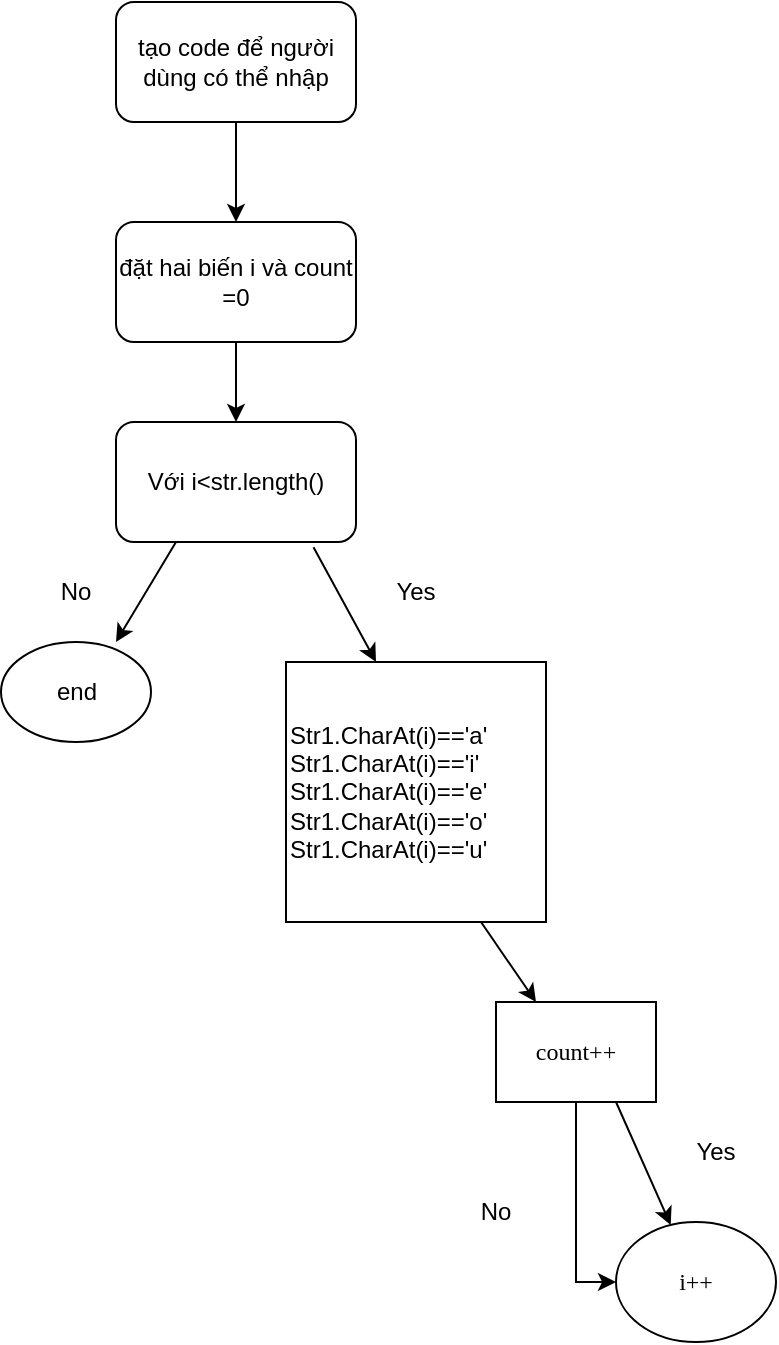 <mxfile version="20.2.5" type="github">
  <diagram id="dt5OiycfOhm5H8e2S0qw" name="Trang-1">
    <mxGraphModel dx="1038" dy="539" grid="1" gridSize="10" guides="1" tooltips="1" connect="1" arrows="1" fold="1" page="1" pageScale="1" pageWidth="827" pageHeight="1169" math="0" shadow="0">
      <root>
        <mxCell id="0" />
        <mxCell id="1" parent="0" />
        <mxCell id="OOfGE8F3gvTC3MVIdTTA-1" value="tạo code để người&lt;br&gt;dùng có thể nhập" style="rounded=1;whiteSpace=wrap;html=1;" parent="1" vertex="1">
          <mxGeometry x="300" y="60" width="120" height="60" as="geometry" />
        </mxCell>
        <mxCell id="OOfGE8F3gvTC3MVIdTTA-2" value="đặt hai biến i và count&lt;br&gt;=0" style="rounded=1;whiteSpace=wrap;html=1;" parent="1" vertex="1">
          <mxGeometry x="300" y="170" width="120" height="60" as="geometry" />
        </mxCell>
        <mxCell id="OOfGE8F3gvTC3MVIdTTA-3" value="Với i&amp;lt;str.length()" style="rounded=1;whiteSpace=wrap;html=1;" parent="1" vertex="1">
          <mxGeometry x="300" y="270" width="120" height="60" as="geometry" />
        </mxCell>
        <mxCell id="OOfGE8F3gvTC3MVIdTTA-4" value="" style="endArrow=classic;html=1;rounded=0;exitX=0.823;exitY=1.043;exitDx=0;exitDy=0;exitPerimeter=0;" parent="1" source="OOfGE8F3gvTC3MVIdTTA-3" edge="1">
          <mxGeometry width="50" height="50" relative="1" as="geometry">
            <mxPoint x="430" y="370" as="sourcePoint" />
            <mxPoint x="430" y="390" as="targetPoint" />
          </mxGeometry>
        </mxCell>
        <mxCell id="OOfGE8F3gvTC3MVIdTTA-5" value="" style="endArrow=classic;html=1;rounded=0;exitX=0.25;exitY=1;exitDx=0;exitDy=0;" parent="1" source="OOfGE8F3gvTC3MVIdTTA-3" edge="1">
          <mxGeometry width="50" height="50" relative="1" as="geometry">
            <mxPoint x="270" y="390" as="sourcePoint" />
            <mxPoint x="300" y="380" as="targetPoint" />
          </mxGeometry>
        </mxCell>
        <mxCell id="OOfGE8F3gvTC3MVIdTTA-6" value="Yes" style="text;html=1;strokeColor=none;fillColor=none;align=center;verticalAlign=middle;whiteSpace=wrap;rounded=0;" parent="1" vertex="1">
          <mxGeometry x="420" y="340" width="60" height="30" as="geometry" />
        </mxCell>
        <mxCell id="OOfGE8F3gvTC3MVIdTTA-7" value="No" style="text;html=1;strokeColor=none;fillColor=none;align=center;verticalAlign=middle;whiteSpace=wrap;rounded=0;" parent="1" vertex="1">
          <mxGeometry x="250" y="340" width="60" height="30" as="geometry" />
        </mxCell>
        <mxCell id="OOfGE8F3gvTC3MVIdTTA-8" value="&lt;span style=&quot;background-color: initial;&quot;&gt;Str1.CharAt(i)==&#39;a&#39;&lt;br&gt;&lt;/span&gt;Str1.CharAt(i)==&#39;i&#39;&lt;br&gt;Str1.CharAt(i)==&#39;e&#39;&lt;br&gt;Str1.CharAt(i)==&#39;o&#39;&lt;br&gt;Str1.CharAt(i)==&#39;u&#39;&lt;span style=&quot;background-color: initial;&quot;&gt;&lt;br&gt;&lt;/span&gt;" style="whiteSpace=wrap;html=1;aspect=fixed;align=left;" parent="1" vertex="1">
          <mxGeometry x="385" y="390" width="130" height="130" as="geometry" />
        </mxCell>
        <mxCell id="OOfGE8F3gvTC3MVIdTTA-9" value="end" style="ellipse;whiteSpace=wrap;html=1;" parent="1" vertex="1">
          <mxGeometry x="242.5" y="380" width="75" height="50" as="geometry" />
        </mxCell>
        <mxCell id="OOfGE8F3gvTC3MVIdTTA-10" value="" style="endArrow=classic;html=1;rounded=0;fontFamily=Times New Roman;exitX=0.75;exitY=1;exitDx=0;exitDy=0;" parent="1" source="OOfGE8F3gvTC3MVIdTTA-8" edge="1">
          <mxGeometry width="50" height="50" relative="1" as="geometry">
            <mxPoint x="550" y="550" as="sourcePoint" />
            <mxPoint x="510" y="560" as="targetPoint" />
          </mxGeometry>
        </mxCell>
        <mxCell id="OOfGE8F3gvTC3MVIdTTA-11" value="i++" style="ellipse;whiteSpace=wrap;html=1;fontFamily=Times New Roman;" parent="1" vertex="1">
          <mxGeometry x="550" y="670" width="80" height="60" as="geometry" />
        </mxCell>
        <mxCell id="hYOeTFwBztH6l-D06Slx-1" value="" style="edgeStyle=orthogonalEdgeStyle;rounded=0;orthogonalLoop=1;jettySize=auto;html=1;entryX=0;entryY=0.5;entryDx=0;entryDy=0;" edge="1" parent="1" source="OOfGE8F3gvTC3MVIdTTA-12" target="OOfGE8F3gvTC3MVIdTTA-11">
          <mxGeometry relative="1" as="geometry" />
        </mxCell>
        <mxCell id="OOfGE8F3gvTC3MVIdTTA-12" value="count++" style="rounded=0;whiteSpace=wrap;html=1;fontFamily=Times New Roman;" parent="1" vertex="1">
          <mxGeometry x="490" y="560" width="80" height="50" as="geometry" />
        </mxCell>
        <mxCell id="OOfGE8F3gvTC3MVIdTTA-13" value="" style="endArrow=classic;html=1;rounded=0;fontFamily=Times New Roman;exitX=0.75;exitY=1;exitDx=0;exitDy=0;" parent="1" source="OOfGE8F3gvTC3MVIdTTA-12" target="OOfGE8F3gvTC3MVIdTTA-11" edge="1">
          <mxGeometry width="50" height="50" relative="1" as="geometry">
            <mxPoint x="570" y="640" as="sourcePoint" />
            <mxPoint x="620" y="590" as="targetPoint" />
          </mxGeometry>
        </mxCell>
        <mxCell id="OOfGE8F3gvTC3MVIdTTA-14" value="" style="endArrow=classic;html=1;rounded=0;fontFamily=Times New Roman;exitX=0.5;exitY=1;exitDx=0;exitDy=0;entryX=0.5;entryY=0;entryDx=0;entryDy=0;" parent="1" source="OOfGE8F3gvTC3MVIdTTA-1" target="OOfGE8F3gvTC3MVIdTTA-2" edge="1">
          <mxGeometry width="50" height="50" relative="1" as="geometry">
            <mxPoint x="350" y="160" as="sourcePoint" />
            <mxPoint x="400" y="110" as="targetPoint" />
          </mxGeometry>
        </mxCell>
        <mxCell id="OOfGE8F3gvTC3MVIdTTA-15" value="" style="endArrow=classic;html=1;rounded=0;fontFamily=Times New Roman;exitX=0.5;exitY=1;exitDx=0;exitDy=0;entryX=0.5;entryY=0;entryDx=0;entryDy=0;" parent="1" source="OOfGE8F3gvTC3MVIdTTA-2" target="OOfGE8F3gvTC3MVIdTTA-3" edge="1">
          <mxGeometry width="50" height="50" relative="1" as="geometry">
            <mxPoint x="480" y="260" as="sourcePoint" />
            <mxPoint x="530" y="210" as="targetPoint" />
          </mxGeometry>
        </mxCell>
        <mxCell id="hYOeTFwBztH6l-D06Slx-2" value="Yes&lt;br&gt;" style="text;html=1;strokeColor=none;fillColor=none;align=center;verticalAlign=middle;whiteSpace=wrap;rounded=0;" vertex="1" parent="1">
          <mxGeometry x="570" y="620" width="60" height="30" as="geometry" />
        </mxCell>
        <mxCell id="hYOeTFwBztH6l-D06Slx-3" value="No" style="text;html=1;strokeColor=none;fillColor=none;align=center;verticalAlign=middle;whiteSpace=wrap;rounded=0;" vertex="1" parent="1">
          <mxGeometry x="460" y="650" width="60" height="30" as="geometry" />
        </mxCell>
      </root>
    </mxGraphModel>
  </diagram>
</mxfile>
